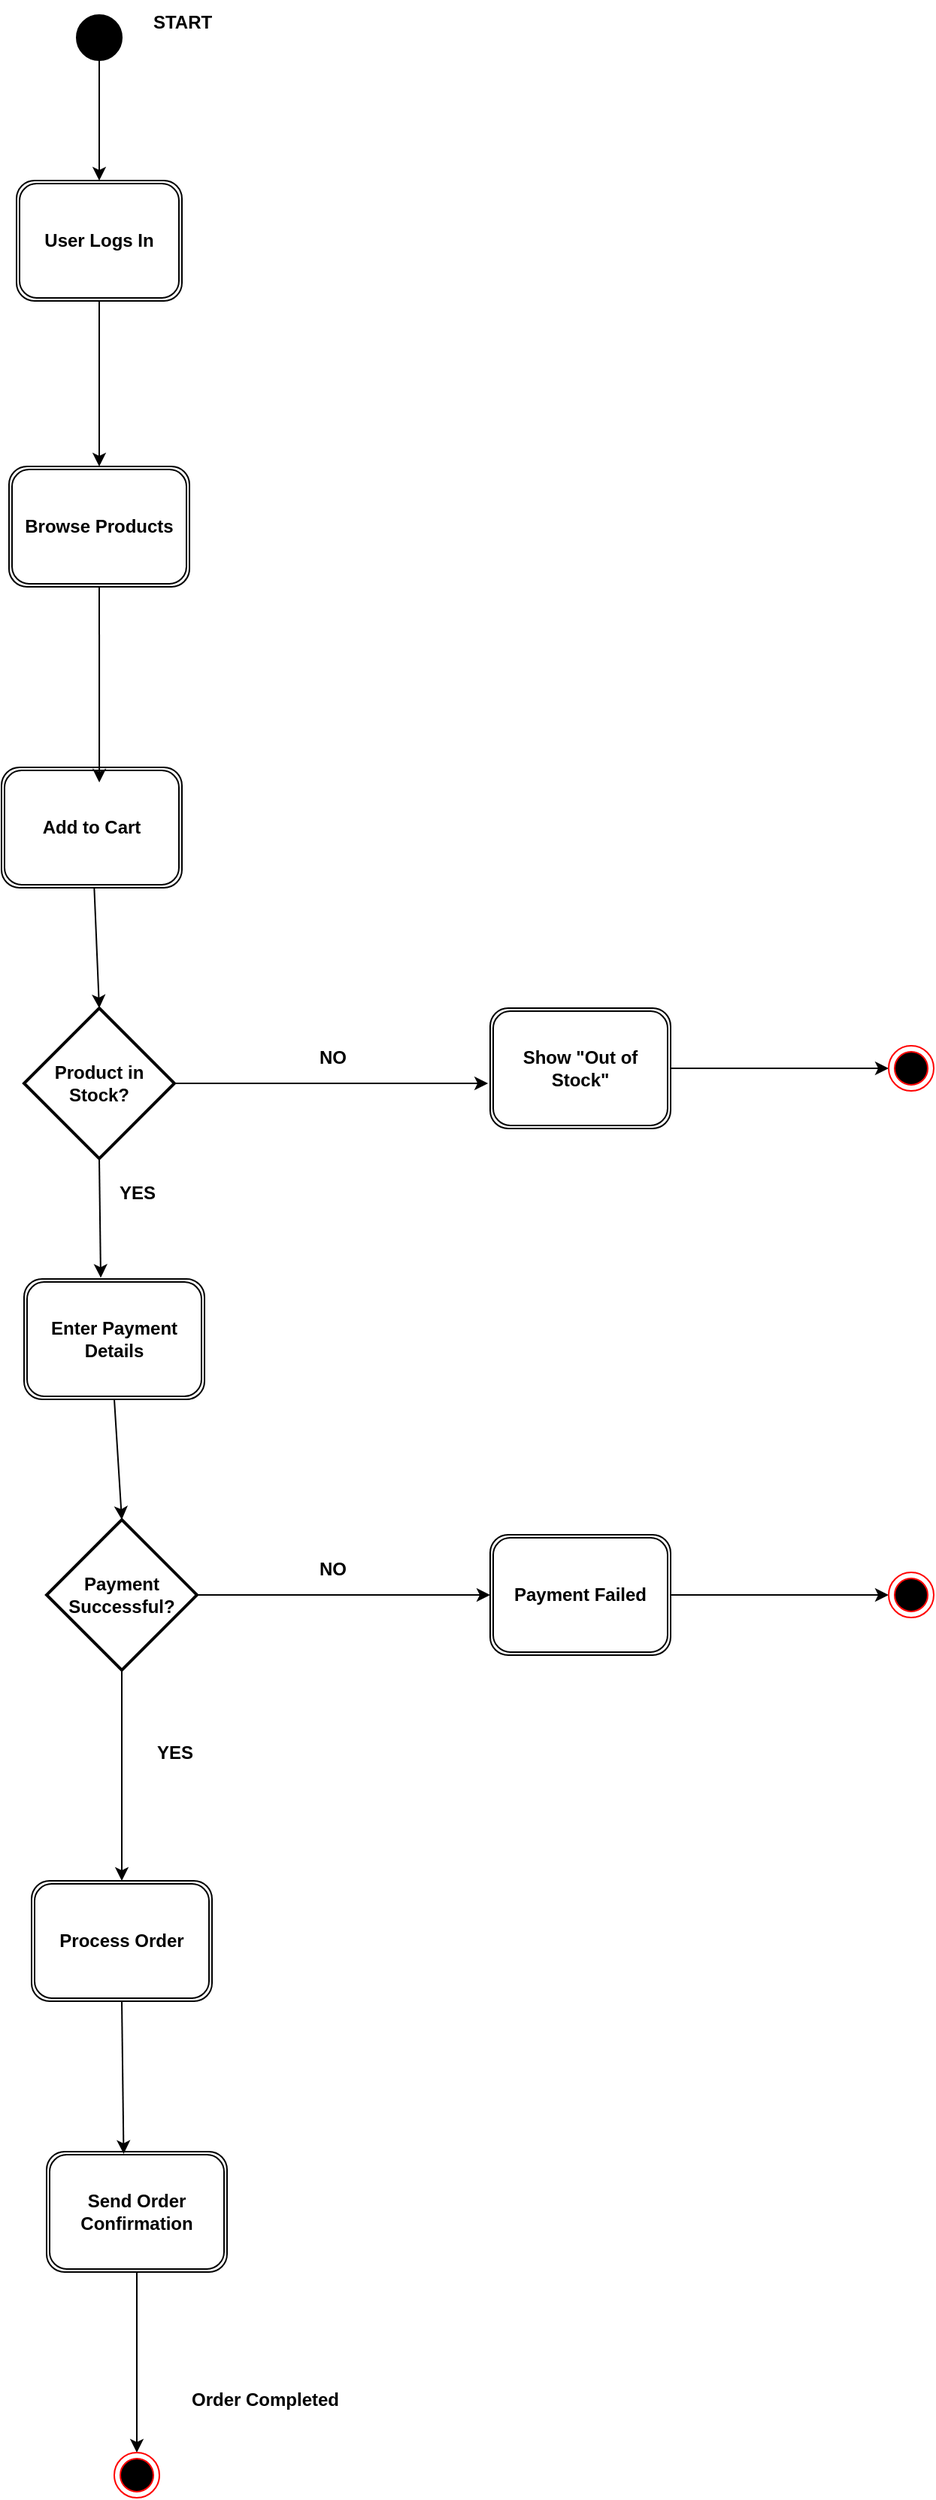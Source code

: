 <mxfile>
    <diagram id="yChfLrKWiCLSZYJ9Jme0" name="Page-1">
        <mxGraphModel dx="245" dy="531" grid="1" gridSize="10" guides="1" tooltips="1" connect="1" arrows="1" fold="1" page="1" pageScale="1" pageWidth="850" pageHeight="1100" math="0" shadow="0">
            <root>
                <mxCell id="0"/>
                <mxCell id="1" parent="0"/>
                <mxCell id="9" value="" style="edgeStyle=none;html=1;" edge="1" parent="1" source="2" target="3">
                    <mxGeometry relative="1" as="geometry">
                        <Array as="points">
                            <mxPoint x="105" y="140"/>
                        </Array>
                    </mxGeometry>
                </mxCell>
                <mxCell id="2" value="" style="ellipse;fillColor=strokeColor;html=1;" vertex="1" parent="1">
                    <mxGeometry x="90" y="50" width="30" height="30" as="geometry"/>
                </mxCell>
                <mxCell id="10" style="edgeStyle=none;html=1;" edge="1" parent="1" source="3" target="4">
                    <mxGeometry relative="1" as="geometry"/>
                </mxCell>
                <mxCell id="3" value="&lt;b&gt;User Logs In&lt;/b&gt;" style="shape=ext;double=1;rounded=1;whiteSpace=wrap;html=1;" vertex="1" parent="1">
                    <mxGeometry x="50" y="160" width="110" height="80" as="geometry"/>
                </mxCell>
                <mxCell id="4" value="&lt;b&gt;Browse Products&lt;/b&gt;" style="shape=ext;double=1;rounded=1;whiteSpace=wrap;html=1;" vertex="1" parent="1">
                    <mxGeometry x="45" y="350" width="120" height="80" as="geometry"/>
                </mxCell>
                <mxCell id="5" value="&lt;b&gt;Add to Cart&lt;/b&gt;" style="shape=ext;double=1;rounded=1;whiteSpace=wrap;html=1;" vertex="1" parent="1">
                    <mxGeometry x="40" y="550" width="120" height="80" as="geometry"/>
                </mxCell>
                <mxCell id="11" style="edgeStyle=none;html=1;entryX=0.542;entryY=0.125;entryDx=0;entryDy=0;entryPerimeter=0;" edge="1" parent="1" source="4" target="5">
                    <mxGeometry relative="1" as="geometry"/>
                </mxCell>
                <mxCell id="12" value="&lt;b&gt;Product in Stock?&lt;/b&gt;" style="strokeWidth=2;html=1;shape=mxgraph.flowchart.decision;whiteSpace=wrap;" vertex="1" parent="1">
                    <mxGeometry x="55" y="710" width="100" height="100" as="geometry"/>
                </mxCell>
                <mxCell id="13" style="edgeStyle=none;html=1;entryX=0.5;entryY=0;entryDx=0;entryDy=0;entryPerimeter=0;" edge="1" parent="1" source="5" target="12">
                    <mxGeometry relative="1" as="geometry"/>
                </mxCell>
                <mxCell id="18" style="edgeStyle=none;html=1;" edge="1" parent="1" source="14" target="17">
                    <mxGeometry relative="1" as="geometry"/>
                </mxCell>
                <mxCell id="14" value="&lt;b&gt;Show &quot;Out of Stock&quot;&lt;/b&gt;" style="shape=ext;double=1;rounded=1;whiteSpace=wrap;html=1;" vertex="1" parent="1">
                    <mxGeometry x="365" y="710" width="120" height="80" as="geometry"/>
                </mxCell>
                <mxCell id="15" style="edgeStyle=none;html=1;exitX=1;exitY=0.5;exitDx=0;exitDy=0;exitPerimeter=0;entryX=-0.012;entryY=0.625;entryDx=0;entryDy=0;entryPerimeter=0;" edge="1" parent="1" source="12" target="14">
                    <mxGeometry relative="1" as="geometry"/>
                </mxCell>
                <mxCell id="16" value="&lt;span style=&quot;background-color: light-dark(#ffffff, var(--ge-dark-color, #121212));&quot;&gt;&lt;b&gt;NO&lt;/b&gt;&lt;/span&gt;" style="text;html=1;align=center;verticalAlign=middle;resizable=0;points=[];autosize=1;strokeColor=none;fillColor=none;" vertex="1" parent="1">
                    <mxGeometry x="240" y="728" width="40" height="30" as="geometry"/>
                </mxCell>
                <mxCell id="17" value="" style="ellipse;html=1;shape=endState;fillColor=#000000;strokeColor=#ff0000;" vertex="1" parent="1">
                    <mxGeometry x="630" y="735" width="30" height="30" as="geometry"/>
                </mxCell>
                <mxCell id="27" style="edgeStyle=none;html=1;exitX=0.5;exitY=1;exitDx=0;exitDy=0;entryX=0.5;entryY=0;entryDx=0;entryDy=0;entryPerimeter=0;" edge="1" parent="1" source="21" target="33">
                    <mxGeometry relative="1" as="geometry">
                        <mxPoint x="118.462" y="1060" as="targetPoint"/>
                    </mxGeometry>
                </mxCell>
                <mxCell id="21" value="&lt;b&gt;Enter Payment Details&lt;/b&gt;" style="shape=ext;double=1;rounded=1;whiteSpace=wrap;html=1;" vertex="1" parent="1">
                    <mxGeometry x="55" y="890" width="120" height="80" as="geometry"/>
                </mxCell>
                <mxCell id="22" style="edgeStyle=none;html=1;exitX=0.5;exitY=1;exitDx=0;exitDy=0;exitPerimeter=0;entryX=0.425;entryY=-0.01;entryDx=0;entryDy=0;entryPerimeter=0;" edge="1" parent="1" source="12" target="21">
                    <mxGeometry relative="1" as="geometry">
                        <mxPoint x="100" y="860" as="targetPoint"/>
                    </mxGeometry>
                </mxCell>
                <mxCell id="28" style="edgeStyle=none;html=1;exitX=0.5;exitY=1;exitDx=0;exitDy=0;entryX=0.5;entryY=0;entryDx=0;entryDy=0;exitPerimeter=0;" edge="1" parent="1" source="33" target="24">
                    <mxGeometry relative="1" as="geometry">
                        <mxPoint x="120" y="1140" as="sourcePoint"/>
                        <Array as="points">
                            <mxPoint x="120" y="1200"/>
                        </Array>
                    </mxGeometry>
                </mxCell>
                <mxCell id="24" value="&lt;b&gt;Process Order&lt;/b&gt;" style="shape=ext;double=1;rounded=1;whiteSpace=wrap;html=1;" vertex="1" parent="1">
                    <mxGeometry x="60" y="1290" width="120" height="80" as="geometry"/>
                </mxCell>
                <mxCell id="31" style="edgeStyle=none;html=1;exitX=0.5;exitY=1;exitDx=0;exitDy=0;entryX=0.5;entryY=0;entryDx=0;entryDy=0;" edge="1" parent="1" source="25" target="26">
                    <mxGeometry relative="1" as="geometry">
                        <mxPoint x="120" y="1610" as="targetPoint"/>
                    </mxGeometry>
                </mxCell>
                <mxCell id="25" value="&lt;b&gt;Send &lt;span class=&quot;hljs-keyword&quot;&gt;Order&lt;/span&gt; Confirmation&lt;/b&gt;" style="shape=ext;double=1;rounded=1;whiteSpace=wrap;html=1;" vertex="1" parent="1">
                    <mxGeometry x="70" y="1470" width="120" height="80" as="geometry"/>
                </mxCell>
                <mxCell id="26" value="" style="ellipse;html=1;shape=endState;fillColor=#000000;strokeColor=#ff0000;" vertex="1" parent="1">
                    <mxGeometry x="115" y="1670" width="30" height="30" as="geometry"/>
                </mxCell>
                <mxCell id="29" style="edgeStyle=none;html=1;exitX=0.5;exitY=1;exitDx=0;exitDy=0;entryX=0.427;entryY=0.018;entryDx=0;entryDy=0;entryPerimeter=0;" edge="1" parent="1" source="24" target="25">
                    <mxGeometry relative="1" as="geometry"/>
                </mxCell>
                <mxCell id="30" value="&lt;b&gt;YES&lt;/b&gt;" style="text;html=1;align=center;verticalAlign=middle;resizable=0;points=[];autosize=1;strokeColor=none;fillColor=none;" vertex="1" parent="1">
                    <mxGeometry x="130" y="1190" width="50" height="30" as="geometry"/>
                </mxCell>
                <mxCell id="32" value="&lt;b&gt;Order Completed&lt;/b&gt;" style="text;html=1;align=center;verticalAlign=middle;resizable=0;points=[];autosize=1;strokeColor=none;fillColor=none;" vertex="1" parent="1">
                    <mxGeometry x="155" y="1620" width="120" height="30" as="geometry"/>
                </mxCell>
                <mxCell id="35" style="edgeStyle=none;html=1;exitX=1;exitY=0.5;exitDx=0;exitDy=0;exitPerimeter=0;entryX=0;entryY=0.5;entryDx=0;entryDy=0;" edge="1" parent="1" source="33" target="34">
                    <mxGeometry relative="1" as="geometry"/>
                </mxCell>
                <mxCell id="33" value="&lt;b style=&quot;scrollbar-color: light-dark(#e2e2e2, #4b4b4b)&lt;br/&gt;&#x9;&#x9;&#x9;&#x9;&#x9;light-dark(#fbfbfb, var(--dark-panel-color));&quot;&gt;Payment Successful?&lt;/b&gt;" style="strokeWidth=2;html=1;shape=mxgraph.flowchart.decision;whiteSpace=wrap;" vertex="1" parent="1">
                    <mxGeometry x="70" y="1050" width="100" height="100" as="geometry"/>
                </mxCell>
                <mxCell id="37" style="edgeStyle=none;html=1;exitX=1;exitY=0.5;exitDx=0;exitDy=0;entryX=0;entryY=0.5;entryDx=0;entryDy=0;" edge="1" parent="1" source="34" target="36">
                    <mxGeometry relative="1" as="geometry"/>
                </mxCell>
                <mxCell id="34" value="&lt;b&gt;Payment Failed&lt;/b&gt;" style="shape=ext;double=1;rounded=1;whiteSpace=wrap;html=1;" vertex="1" parent="1">
                    <mxGeometry x="365" y="1060" width="120" height="80" as="geometry"/>
                </mxCell>
                <mxCell id="36" value="" style="ellipse;html=1;shape=endState;fillColor=#000000;strokeColor=#ff0000;" vertex="1" parent="1">
                    <mxGeometry x="630" y="1085" width="30" height="30" as="geometry"/>
                </mxCell>
                <mxCell id="38" value="&lt;b&gt;NO&lt;/b&gt;" style="text;html=1;align=center;verticalAlign=middle;resizable=0;points=[];autosize=1;strokeColor=none;fillColor=none;" vertex="1" parent="1">
                    <mxGeometry x="240" y="1068" width="40" height="30" as="geometry"/>
                </mxCell>
                <mxCell id="39" value="&lt;b&gt;YES&lt;/b&gt;" style="text;html=1;align=center;verticalAlign=middle;resizable=0;points=[];autosize=1;strokeColor=none;fillColor=none;" vertex="1" parent="1">
                    <mxGeometry x="105" y="818" width="50" height="30" as="geometry"/>
                </mxCell>
                <mxCell id="40" value="&lt;b&gt;START&lt;/b&gt;" style="text;html=1;align=center;verticalAlign=middle;resizable=0;points=[];autosize=1;strokeColor=none;fillColor=none;" vertex="1" parent="1">
                    <mxGeometry x="130" y="40" width="60" height="30" as="geometry"/>
                </mxCell>
            </root>
        </mxGraphModel>
    </diagram>
</mxfile>